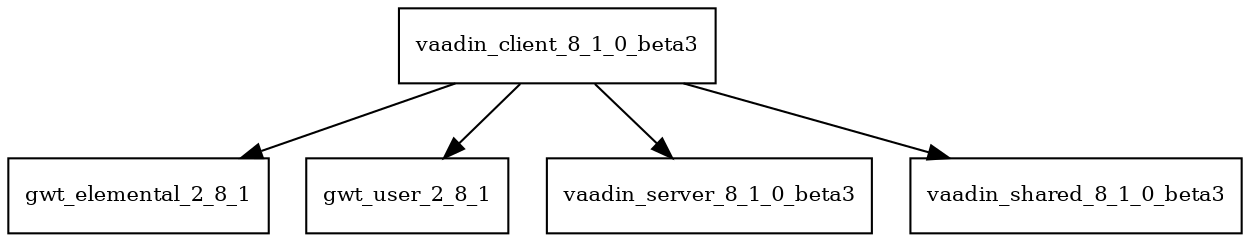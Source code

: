 digraph vaadin_client_8_1_0_beta3_dependencies {
  node [shape = box, fontsize=10.0];
  vaadin_client_8_1_0_beta3 -> gwt_elemental_2_8_1;
  vaadin_client_8_1_0_beta3 -> gwt_user_2_8_1;
  vaadin_client_8_1_0_beta3 -> vaadin_server_8_1_0_beta3;
  vaadin_client_8_1_0_beta3 -> vaadin_shared_8_1_0_beta3;
}
